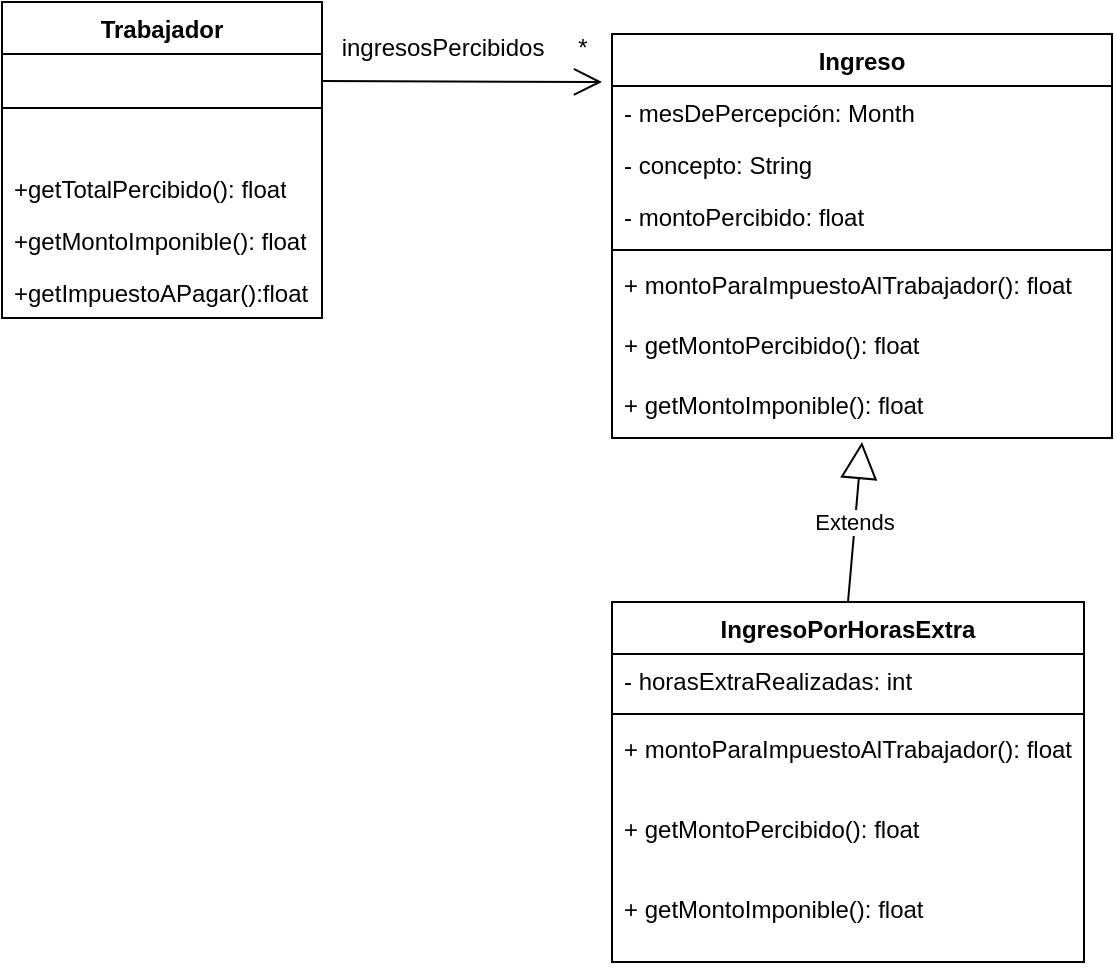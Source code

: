 <mxfile version="28.2.0">
  <diagram id="KwXO4Qarbo3TpoF1Mq_M" name="Página-1">
    <mxGraphModel dx="855" dy="338" grid="1" gridSize="10" guides="1" tooltips="1" connect="1" arrows="1" fold="1" page="1" pageScale="1" pageWidth="827" pageHeight="1169" math="0" shadow="0">
      <root>
        <mxCell id="0" />
        <mxCell id="1" parent="0" />
        <mxCell id="clgtxtBYj-biGAHUrYDp-1" value="Trabajador" style="swimlane;fontStyle=1;align=center;verticalAlign=top;childLayout=stackLayout;horizontal=1;startSize=26;horizontalStack=0;resizeParent=1;resizeParentMax=0;resizeLast=0;collapsible=1;marginBottom=0;whiteSpace=wrap;html=1;" vertex="1" parent="1">
          <mxGeometry x="160" y="30" width="160" height="158" as="geometry" />
        </mxCell>
        <mxCell id="clgtxtBYj-biGAHUrYDp-3" value="" style="line;strokeWidth=1;fillColor=none;align=left;verticalAlign=middle;spacingTop=-1;spacingLeft=3;spacingRight=3;rotatable=0;labelPosition=right;points=[];portConstraint=eastwest;strokeColor=inherit;" vertex="1" parent="clgtxtBYj-biGAHUrYDp-1">
          <mxGeometry y="26" width="160" height="54" as="geometry" />
        </mxCell>
        <mxCell id="clgtxtBYj-biGAHUrYDp-4" value="+getTotalPercibido(): float" style="text;strokeColor=none;fillColor=none;align=left;verticalAlign=top;spacingLeft=4;spacingRight=4;overflow=hidden;rotatable=0;points=[[0,0.5],[1,0.5]];portConstraint=eastwest;whiteSpace=wrap;html=1;" vertex="1" parent="clgtxtBYj-biGAHUrYDp-1">
          <mxGeometry y="80" width="160" height="26" as="geometry" />
        </mxCell>
        <mxCell id="clgtxtBYj-biGAHUrYDp-5" value="+getMontoImponible(): float" style="text;strokeColor=none;fillColor=none;align=left;verticalAlign=top;spacingLeft=4;spacingRight=4;overflow=hidden;rotatable=0;points=[[0,0.5],[1,0.5]];portConstraint=eastwest;whiteSpace=wrap;html=1;" vertex="1" parent="clgtxtBYj-biGAHUrYDp-1">
          <mxGeometry y="106" width="160" height="26" as="geometry" />
        </mxCell>
        <mxCell id="clgtxtBYj-biGAHUrYDp-6" value="+getImpuestoAPagar():float" style="text;strokeColor=none;fillColor=none;align=left;verticalAlign=top;spacingLeft=4;spacingRight=4;overflow=hidden;rotatable=0;points=[[0,0.5],[1,0.5]];portConstraint=eastwest;whiteSpace=wrap;html=1;" vertex="1" parent="clgtxtBYj-biGAHUrYDp-1">
          <mxGeometry y="132" width="160" height="26" as="geometry" />
        </mxCell>
        <mxCell id="clgtxtBYj-biGAHUrYDp-11" value="" style="endArrow=open;endFill=1;endSize=12;html=1;rounded=0;exitX=1;exitY=0.25;exitDx=0;exitDy=0;" edge="1" parent="1" source="clgtxtBYj-biGAHUrYDp-1">
          <mxGeometry width="160" relative="1" as="geometry">
            <mxPoint x="330" y="70" as="sourcePoint" />
            <mxPoint x="460" y="70" as="targetPoint" />
          </mxGeometry>
        </mxCell>
        <mxCell id="clgtxtBYj-biGAHUrYDp-12" value="ingresosPercibidos" style="text;html=1;align=center;verticalAlign=middle;resizable=0;points=[];autosize=1;strokeColor=none;fillColor=none;" vertex="1" parent="1">
          <mxGeometry x="320" y="38" width="120" height="30" as="geometry" />
        </mxCell>
        <mxCell id="clgtxtBYj-biGAHUrYDp-13" value="*" style="text;html=1;align=center;verticalAlign=middle;resizable=0;points=[];autosize=1;strokeColor=none;fillColor=none;" vertex="1" parent="1">
          <mxGeometry x="435" y="38" width="30" height="30" as="geometry" />
        </mxCell>
        <mxCell id="clgtxtBYj-biGAHUrYDp-15" value="IngresoPorHorasExtra" style="swimlane;fontStyle=1;align=center;verticalAlign=top;childLayout=stackLayout;horizontal=1;startSize=26;horizontalStack=0;resizeParent=1;resizeParentMax=0;resizeLast=0;collapsible=1;marginBottom=0;whiteSpace=wrap;html=1;" vertex="1" parent="1">
          <mxGeometry x="465" y="330" width="236" height="180" as="geometry" />
        </mxCell>
        <mxCell id="clgtxtBYj-biGAHUrYDp-16" value="- horasExtraRealizadas: int" style="text;strokeColor=none;fillColor=none;align=left;verticalAlign=top;spacingLeft=4;spacingRight=4;overflow=hidden;rotatable=0;points=[[0,0.5],[1,0.5]];portConstraint=eastwest;whiteSpace=wrap;html=1;" vertex="1" parent="clgtxtBYj-biGAHUrYDp-15">
          <mxGeometry y="26" width="236" height="26" as="geometry" />
        </mxCell>
        <mxCell id="clgtxtBYj-biGAHUrYDp-17" value="" style="line;strokeWidth=1;fillColor=none;align=left;verticalAlign=middle;spacingTop=-1;spacingLeft=3;spacingRight=3;rotatable=0;labelPosition=right;points=[];portConstraint=eastwest;strokeColor=inherit;" vertex="1" parent="clgtxtBYj-biGAHUrYDp-15">
          <mxGeometry y="52" width="236" height="8" as="geometry" />
        </mxCell>
        <mxCell id="clgtxtBYj-biGAHUrYDp-18" value="+ montoParaImpuestoAlTrabajador(): float" style="text;strokeColor=none;fillColor=none;align=left;verticalAlign=top;spacingLeft=4;spacingRight=4;overflow=hidden;rotatable=0;points=[[0,0.5],[1,0.5]];portConstraint=eastwest;whiteSpace=wrap;html=1;" vertex="1" parent="clgtxtBYj-biGAHUrYDp-15">
          <mxGeometry y="60" width="236" height="40" as="geometry" />
        </mxCell>
        <mxCell id="clgtxtBYj-biGAHUrYDp-32" value="+ getMontoPercibido(): float" style="text;strokeColor=none;fillColor=none;align=left;verticalAlign=top;spacingLeft=4;spacingRight=4;overflow=hidden;rotatable=0;points=[[0,0.5],[1,0.5]];portConstraint=eastwest;whiteSpace=wrap;html=1;" vertex="1" parent="clgtxtBYj-biGAHUrYDp-15">
          <mxGeometry y="100" width="236" height="40" as="geometry" />
        </mxCell>
        <mxCell id="clgtxtBYj-biGAHUrYDp-33" value="+ getMontoImponible(): float" style="text;strokeColor=none;fillColor=none;align=left;verticalAlign=top;spacingLeft=4;spacingRight=4;overflow=hidden;rotatable=0;points=[[0,0.5],[1,0.5]];portConstraint=eastwest;whiteSpace=wrap;html=1;" vertex="1" parent="clgtxtBYj-biGAHUrYDp-15">
          <mxGeometry y="140" width="236" height="40" as="geometry" />
        </mxCell>
        <mxCell id="clgtxtBYj-biGAHUrYDp-24" value="Ingreso" style="swimlane;fontStyle=1;align=center;verticalAlign=top;childLayout=stackLayout;horizontal=1;startSize=26;horizontalStack=0;resizeParent=1;resizeParentMax=0;resizeLast=0;collapsible=1;marginBottom=0;whiteSpace=wrap;html=1;" vertex="1" parent="1">
          <mxGeometry x="465" y="46" width="250" height="202" as="geometry" />
        </mxCell>
        <mxCell id="clgtxtBYj-biGAHUrYDp-25" value="- mesDePercepción: Month" style="text;strokeColor=none;fillColor=none;align=left;verticalAlign=top;spacingLeft=4;spacingRight=4;overflow=hidden;rotatable=0;points=[[0,0.5],[1,0.5]];portConstraint=eastwest;whiteSpace=wrap;html=1;" vertex="1" parent="clgtxtBYj-biGAHUrYDp-24">
          <mxGeometry y="26" width="250" height="26" as="geometry" />
        </mxCell>
        <mxCell id="clgtxtBYj-biGAHUrYDp-28" value="- concepto: String" style="text;strokeColor=none;fillColor=none;align=left;verticalAlign=top;spacingLeft=4;spacingRight=4;overflow=hidden;rotatable=0;points=[[0,0.5],[1,0.5]];portConstraint=eastwest;whiteSpace=wrap;html=1;" vertex="1" parent="clgtxtBYj-biGAHUrYDp-24">
          <mxGeometry y="52" width="250" height="26" as="geometry" />
        </mxCell>
        <mxCell id="clgtxtBYj-biGAHUrYDp-29" value="- montoPercibido: float" style="text;strokeColor=none;fillColor=none;align=left;verticalAlign=top;spacingLeft=4;spacingRight=4;overflow=hidden;rotatable=0;points=[[0,0.5],[1,0.5]];portConstraint=eastwest;whiteSpace=wrap;html=1;" vertex="1" parent="clgtxtBYj-biGAHUrYDp-24">
          <mxGeometry y="78" width="250" height="26" as="geometry" />
        </mxCell>
        <mxCell id="clgtxtBYj-biGAHUrYDp-26" value="" style="line;strokeWidth=1;fillColor=none;align=left;verticalAlign=middle;spacingTop=-1;spacingLeft=3;spacingRight=3;rotatable=0;labelPosition=right;points=[];portConstraint=eastwest;strokeColor=inherit;" vertex="1" parent="clgtxtBYj-biGAHUrYDp-24">
          <mxGeometry y="104" width="250" height="8" as="geometry" />
        </mxCell>
        <mxCell id="clgtxtBYj-biGAHUrYDp-27" value="+ montoParaImpuestoAlTrabajador(): float" style="text;strokeColor=none;fillColor=none;align=left;verticalAlign=top;spacingLeft=4;spacingRight=4;overflow=hidden;rotatable=0;points=[[0,0.5],[1,0.5]];portConstraint=eastwest;whiteSpace=wrap;html=1;" vertex="1" parent="clgtxtBYj-biGAHUrYDp-24">
          <mxGeometry y="112" width="250" height="30" as="geometry" />
        </mxCell>
        <mxCell id="clgtxtBYj-biGAHUrYDp-31" value="+ getMontoPercibido(): float" style="text;strokeColor=none;fillColor=none;align=left;verticalAlign=top;spacingLeft=4;spacingRight=4;overflow=hidden;rotatable=0;points=[[0,0.5],[1,0.5]];portConstraint=eastwest;whiteSpace=wrap;html=1;" vertex="1" parent="clgtxtBYj-biGAHUrYDp-24">
          <mxGeometry y="142" width="250" height="30" as="geometry" />
        </mxCell>
        <mxCell id="clgtxtBYj-biGAHUrYDp-35" value="+ getMontoImponible(): float" style="text;strokeColor=none;fillColor=none;align=left;verticalAlign=top;spacingLeft=4;spacingRight=4;overflow=hidden;rotatable=0;points=[[0,0.5],[1,0.5]];portConstraint=eastwest;whiteSpace=wrap;html=1;" vertex="1" parent="clgtxtBYj-biGAHUrYDp-24">
          <mxGeometry y="172" width="250" height="30" as="geometry" />
        </mxCell>
        <mxCell id="clgtxtBYj-biGAHUrYDp-30" value="Extends" style="endArrow=block;endSize=16;endFill=0;html=1;rounded=0;exitX=0.5;exitY=0;exitDx=0;exitDy=0;" edge="1" parent="1" source="clgtxtBYj-biGAHUrYDp-15">
          <mxGeometry width="160" relative="1" as="geometry">
            <mxPoint x="300" y="220" as="sourcePoint" />
            <mxPoint x="590" y="250" as="targetPoint" />
          </mxGeometry>
        </mxCell>
      </root>
    </mxGraphModel>
  </diagram>
</mxfile>
